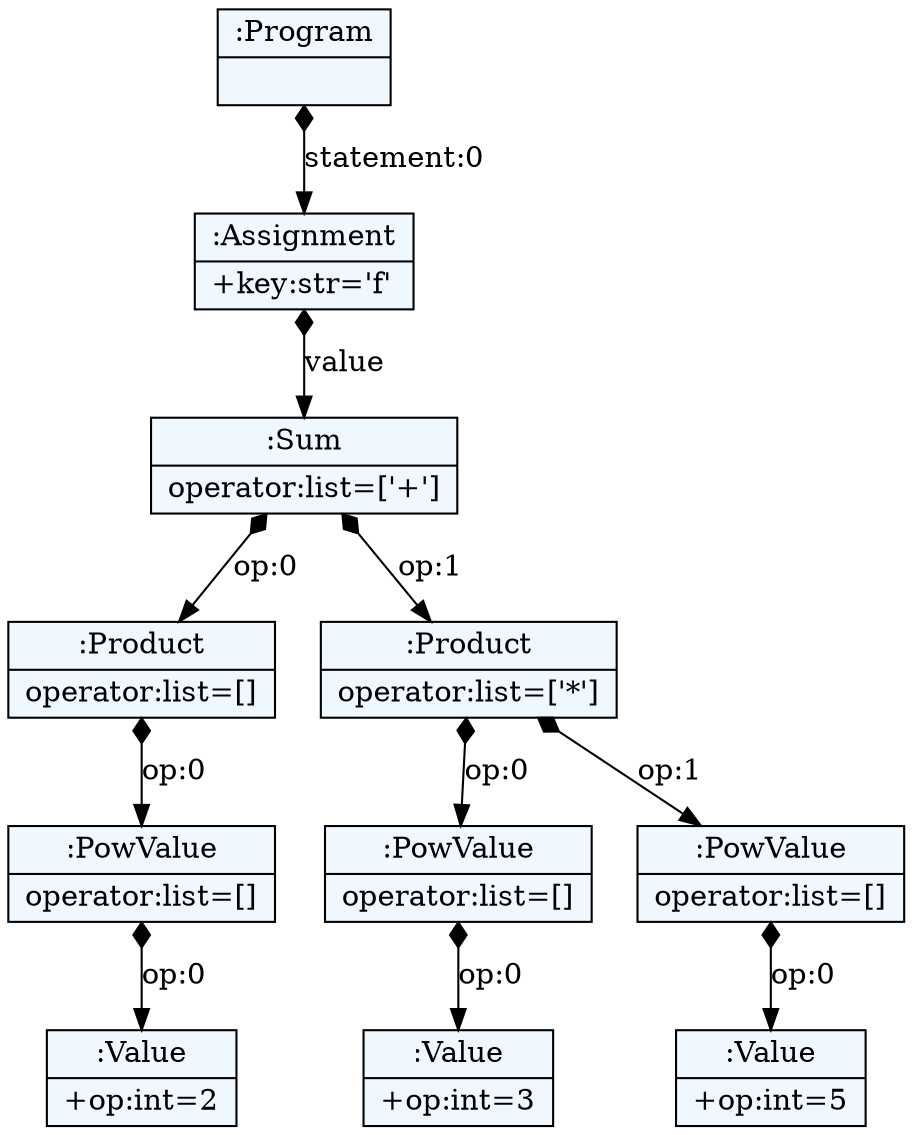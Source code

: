 
    digraph textX {
    fontname = "Bitstream Vera Sans"
    fontsize = 8
    node[
        shape=record,
        style=filled,
        fillcolor=aliceblue
    ]
    nodesep = 0.3
    edge[dir=black,arrowtail=empty]


4579296208 -> 4579379920 [label="statement:0" arrowtail=diamond dir=both]
4579379920 -> 4579465424 [label="value" arrowtail=diamond dir=both]
4579465424 -> 4579465552 [label="op:0" arrowtail=diamond dir=both]
4579465552 -> 4579465680 [label="op:0" arrowtail=diamond dir=both]
4579465680 -> 4579465936 [label="op:0" arrowtail=diamond dir=both]
4579465936[label="{:Value|+op:int=2\l}"]
4579465680[label="{:PowValue|operator:list=[]\l}"]
4579465552[label="{:Product|operator:list=[]\l}"]
4579465424 -> 4579465808 [label="op:1" arrowtail=diamond dir=both]
4579465808 -> 4579465744 [label="op:0" arrowtail=diamond dir=both]
4579465744 -> 4579466064 [label="op:0" arrowtail=diamond dir=both]
4579466064[label="{:Value|+op:int=3\l}"]
4579465744[label="{:PowValue|operator:list=[]\l}"]
4579465808 -> 4579466000 [label="op:1" arrowtail=diamond dir=both]
4579466000 -> 4579466128 [label="op:0" arrowtail=diamond dir=both]
4579466128[label="{:Value|+op:int=5\l}"]
4579466000[label="{:PowValue|operator:list=[]\l}"]
4579465808[label="{:Product|operator:list=['*']\l}"]
4579465424[label="{:Sum|operator:list=['+']\l}"]
4579379920[label="{:Assignment|+key:str='f'\l}"]
4579296208[label="{:Program|}"]

}
